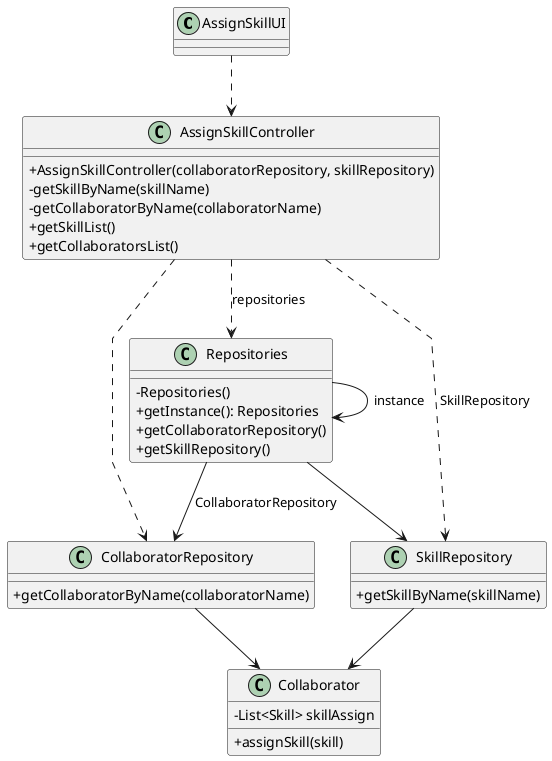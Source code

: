 @startuml
'skinparam monochrome true
skinparam packageStyle rectangle
skinparam shadowing false
skinparam linetype polyline
'skinparam linetype orto

skinparam classAttributeIconSize 0

'left to right direction

class AssignSkillUI{
}

class AssignSkillController{
    +AssignSkillController(collaboratorRepository, skillRepository)
    -getSkillByName(skillName)
    -getCollaboratorByName(collaboratorName)
    +getSkillList()
    +getCollaboratorsList()
}

class Repositories{
   -Repositories()
   +getInstance(): Repositories
   +getCollaboratorRepository()
   +getSkillRepository()
}

class CollaboratorRepository {
    +getCollaboratorByName(collaboratorName)
}

class SkillRepository {
    +getSkillByName(skillName)
}

class Collaborator  {
    -List<Skill> skillAssign
    +assignSkill(skill)
}



AssignSkillUI ..> AssignSkillController
AssignSkillController ..> Repositories: repositories
AssignSkillController ..> CollaboratorRepository
AssignSkillController ..> SkillRepository: SkillRepository
Repositories --> Repositories: instance
Repositories --> CollaboratorRepository: CollaboratorRepository
Repositories --> SkillRepository
CollaboratorRepository --> Collaborator
SkillRepository --> Collaborator

@enduml